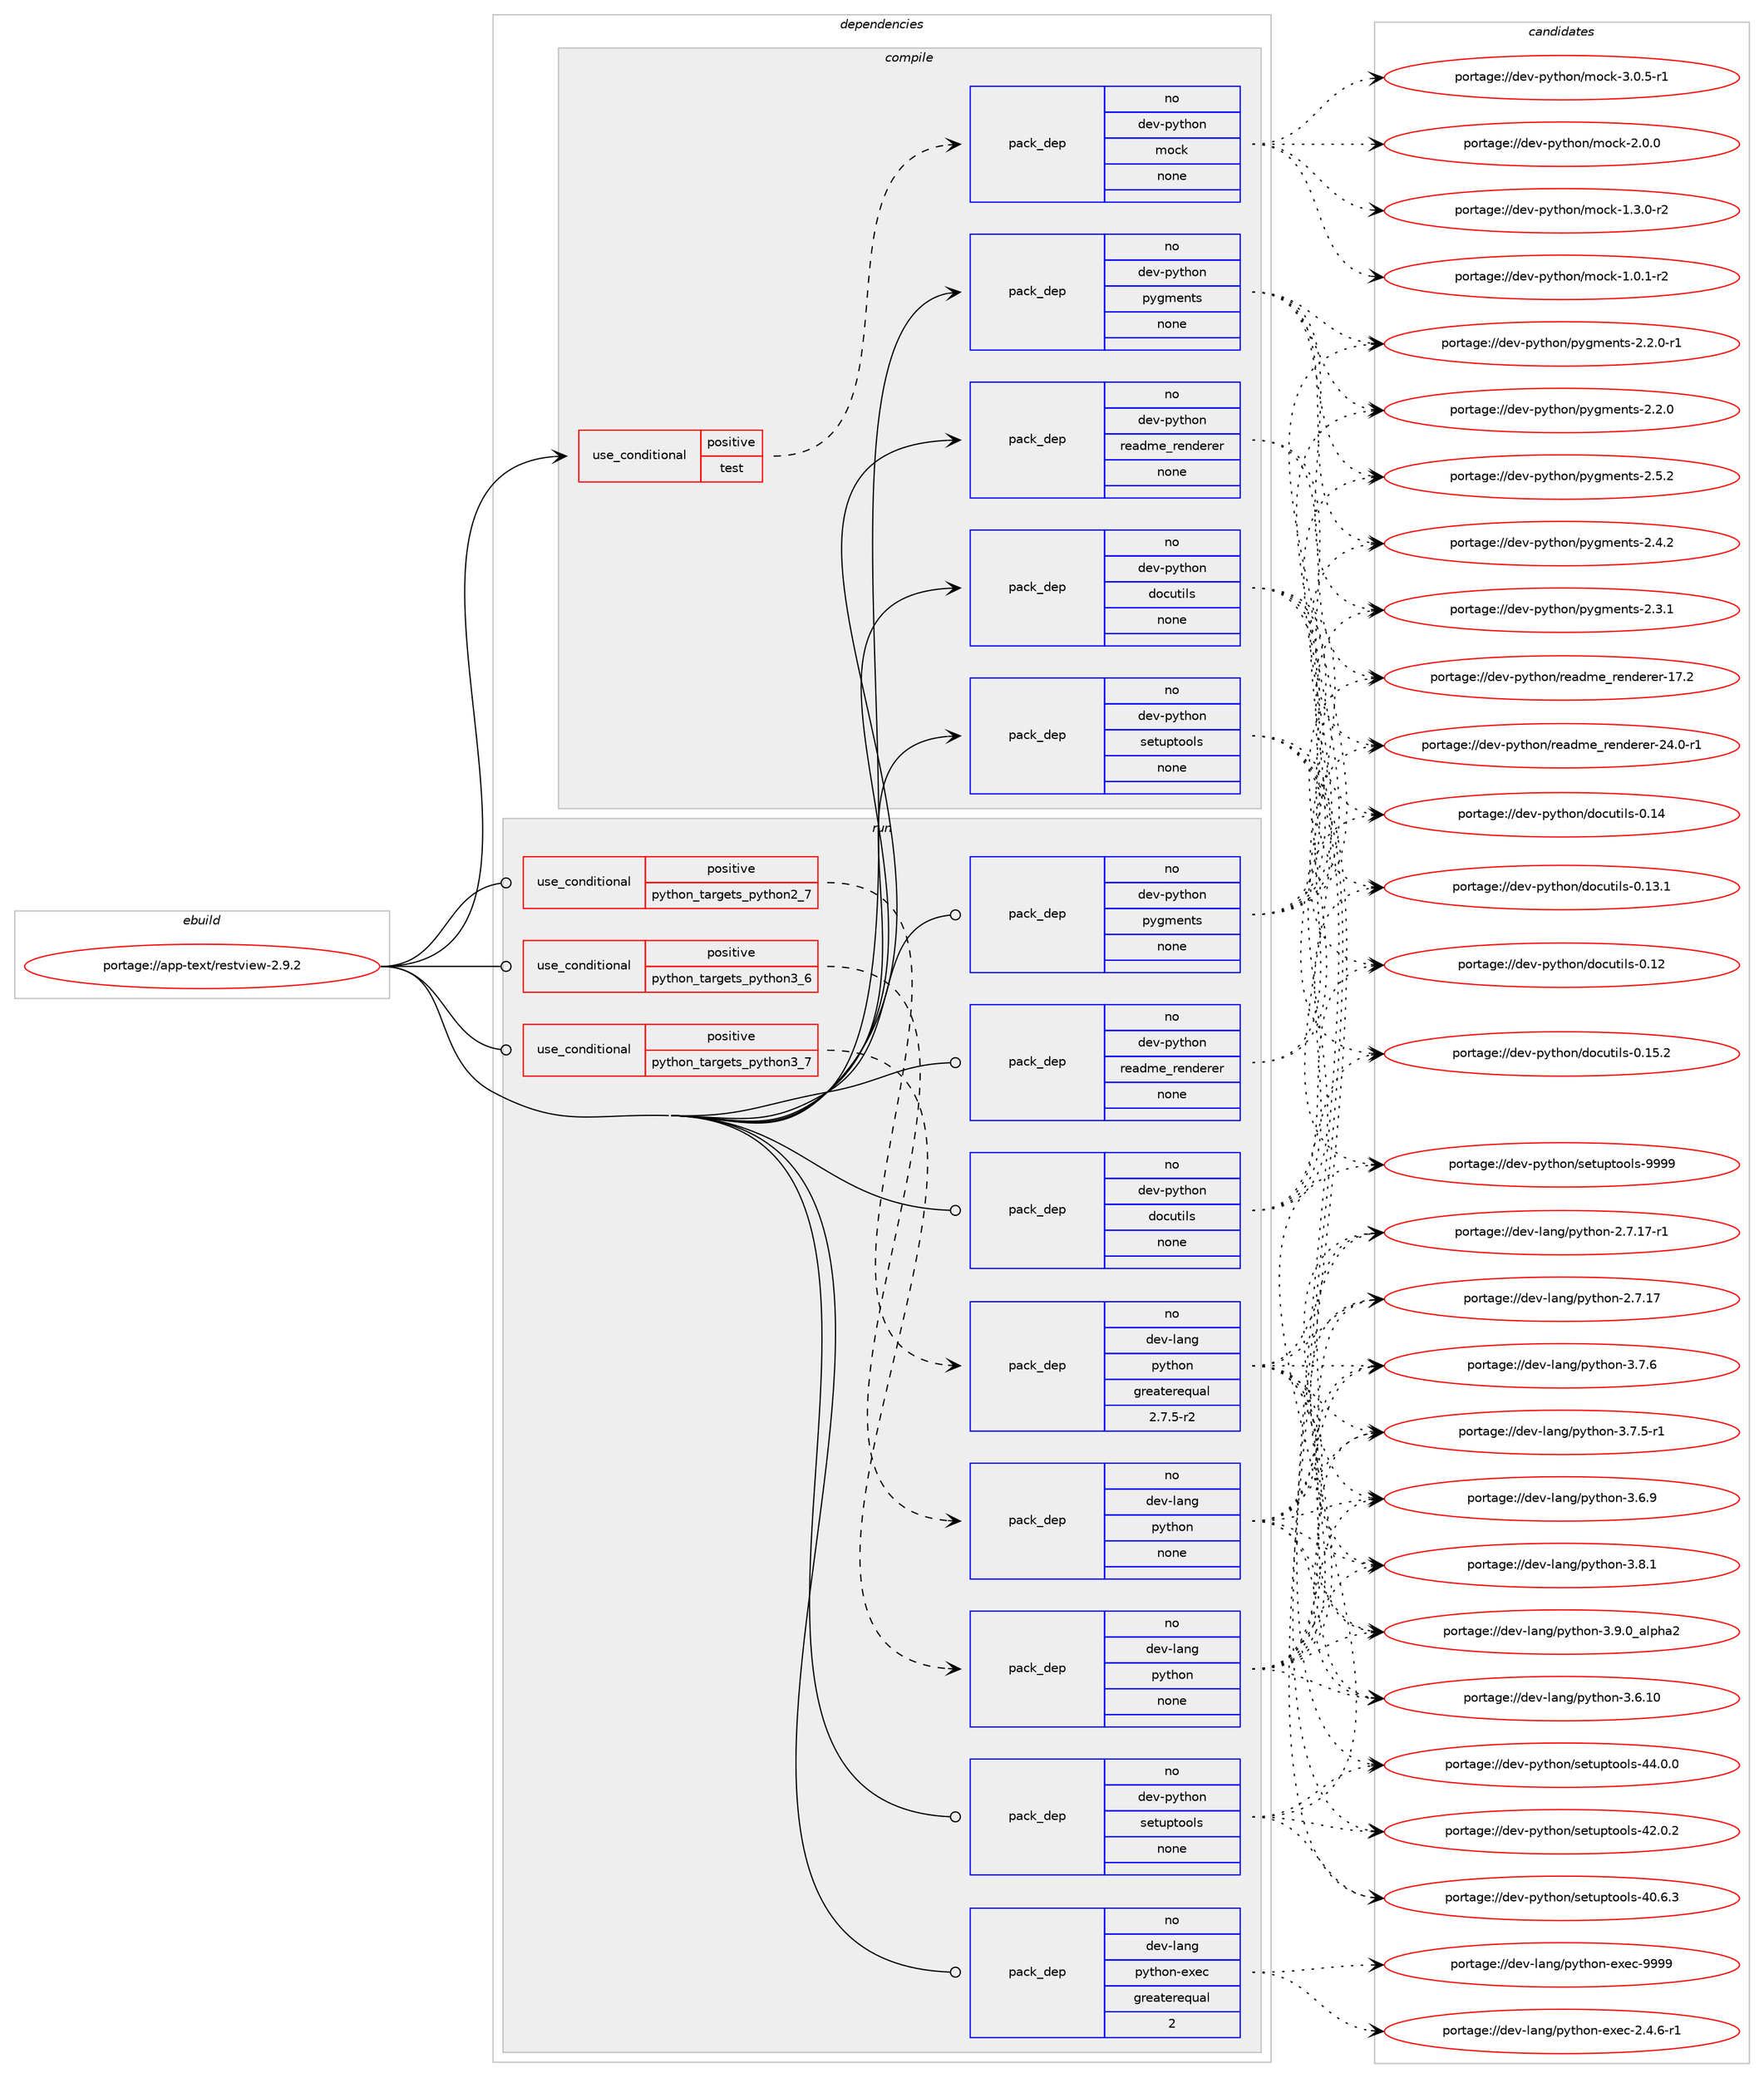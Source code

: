 digraph prolog {

# *************
# Graph options
# *************

newrank=true;
concentrate=true;
compound=true;
graph [rankdir=LR,fontname=Helvetica,fontsize=10,ranksep=1.5];#, ranksep=2.5, nodesep=0.2];
edge  [arrowhead=vee];
node  [fontname=Helvetica,fontsize=10];

# **********
# The ebuild
# **********

subgraph cluster_leftcol {
color=gray;
label=<<i>ebuild</i>>;
id [label="portage://app-text/restview-2.9.2", color=red, width=4, href="../app-text/restview-2.9.2.svg"];
}

# ****************
# The dependencies
# ****************

subgraph cluster_midcol {
color=gray;
label=<<i>dependencies</i>>;
subgraph cluster_compile {
fillcolor="#eeeeee";
style=filled;
label=<<i>compile</i>>;
subgraph cond139677 {
dependency593076 [label=<<TABLE BORDER="0" CELLBORDER="1" CELLSPACING="0" CELLPADDING="4"><TR><TD ROWSPAN="3" CELLPADDING="10">use_conditional</TD></TR><TR><TD>positive</TD></TR><TR><TD>test</TD></TR></TABLE>>, shape=none, color=red];
subgraph pack445495 {
dependency593077 [label=<<TABLE BORDER="0" CELLBORDER="1" CELLSPACING="0" CELLPADDING="4" WIDTH="220"><TR><TD ROWSPAN="6" CELLPADDING="30">pack_dep</TD></TR><TR><TD WIDTH="110">no</TD></TR><TR><TD>dev-python</TD></TR><TR><TD>mock</TD></TR><TR><TD>none</TD></TR><TR><TD></TD></TR></TABLE>>, shape=none, color=blue];
}
dependency593076:e -> dependency593077:w [weight=20,style="dashed",arrowhead="vee"];
}
id:e -> dependency593076:w [weight=20,style="solid",arrowhead="vee"];
subgraph pack445496 {
dependency593078 [label=<<TABLE BORDER="0" CELLBORDER="1" CELLSPACING="0" CELLPADDING="4" WIDTH="220"><TR><TD ROWSPAN="6" CELLPADDING="30">pack_dep</TD></TR><TR><TD WIDTH="110">no</TD></TR><TR><TD>dev-python</TD></TR><TR><TD>docutils</TD></TR><TR><TD>none</TD></TR><TR><TD></TD></TR></TABLE>>, shape=none, color=blue];
}
id:e -> dependency593078:w [weight=20,style="solid",arrowhead="vee"];
subgraph pack445497 {
dependency593079 [label=<<TABLE BORDER="0" CELLBORDER="1" CELLSPACING="0" CELLPADDING="4" WIDTH="220"><TR><TD ROWSPAN="6" CELLPADDING="30">pack_dep</TD></TR><TR><TD WIDTH="110">no</TD></TR><TR><TD>dev-python</TD></TR><TR><TD>pygments</TD></TR><TR><TD>none</TD></TR><TR><TD></TD></TR></TABLE>>, shape=none, color=blue];
}
id:e -> dependency593079:w [weight=20,style="solid",arrowhead="vee"];
subgraph pack445498 {
dependency593080 [label=<<TABLE BORDER="0" CELLBORDER="1" CELLSPACING="0" CELLPADDING="4" WIDTH="220"><TR><TD ROWSPAN="6" CELLPADDING="30">pack_dep</TD></TR><TR><TD WIDTH="110">no</TD></TR><TR><TD>dev-python</TD></TR><TR><TD>readme_renderer</TD></TR><TR><TD>none</TD></TR><TR><TD></TD></TR></TABLE>>, shape=none, color=blue];
}
id:e -> dependency593080:w [weight=20,style="solid",arrowhead="vee"];
subgraph pack445499 {
dependency593081 [label=<<TABLE BORDER="0" CELLBORDER="1" CELLSPACING="0" CELLPADDING="4" WIDTH="220"><TR><TD ROWSPAN="6" CELLPADDING="30">pack_dep</TD></TR><TR><TD WIDTH="110">no</TD></TR><TR><TD>dev-python</TD></TR><TR><TD>setuptools</TD></TR><TR><TD>none</TD></TR><TR><TD></TD></TR></TABLE>>, shape=none, color=blue];
}
id:e -> dependency593081:w [weight=20,style="solid",arrowhead="vee"];
}
subgraph cluster_compileandrun {
fillcolor="#eeeeee";
style=filled;
label=<<i>compile and run</i>>;
}
subgraph cluster_run {
fillcolor="#eeeeee";
style=filled;
label=<<i>run</i>>;
subgraph cond139678 {
dependency593082 [label=<<TABLE BORDER="0" CELLBORDER="1" CELLSPACING="0" CELLPADDING="4"><TR><TD ROWSPAN="3" CELLPADDING="10">use_conditional</TD></TR><TR><TD>positive</TD></TR><TR><TD>python_targets_python2_7</TD></TR></TABLE>>, shape=none, color=red];
subgraph pack445500 {
dependency593083 [label=<<TABLE BORDER="0" CELLBORDER="1" CELLSPACING="0" CELLPADDING="4" WIDTH="220"><TR><TD ROWSPAN="6" CELLPADDING="30">pack_dep</TD></TR><TR><TD WIDTH="110">no</TD></TR><TR><TD>dev-lang</TD></TR><TR><TD>python</TD></TR><TR><TD>greaterequal</TD></TR><TR><TD>2.7.5-r2</TD></TR></TABLE>>, shape=none, color=blue];
}
dependency593082:e -> dependency593083:w [weight=20,style="dashed",arrowhead="vee"];
}
id:e -> dependency593082:w [weight=20,style="solid",arrowhead="odot"];
subgraph cond139679 {
dependency593084 [label=<<TABLE BORDER="0" CELLBORDER="1" CELLSPACING="0" CELLPADDING="4"><TR><TD ROWSPAN="3" CELLPADDING="10">use_conditional</TD></TR><TR><TD>positive</TD></TR><TR><TD>python_targets_python3_6</TD></TR></TABLE>>, shape=none, color=red];
subgraph pack445501 {
dependency593085 [label=<<TABLE BORDER="0" CELLBORDER="1" CELLSPACING="0" CELLPADDING="4" WIDTH="220"><TR><TD ROWSPAN="6" CELLPADDING="30">pack_dep</TD></TR><TR><TD WIDTH="110">no</TD></TR><TR><TD>dev-lang</TD></TR><TR><TD>python</TD></TR><TR><TD>none</TD></TR><TR><TD></TD></TR></TABLE>>, shape=none, color=blue];
}
dependency593084:e -> dependency593085:w [weight=20,style="dashed",arrowhead="vee"];
}
id:e -> dependency593084:w [weight=20,style="solid",arrowhead="odot"];
subgraph cond139680 {
dependency593086 [label=<<TABLE BORDER="0" CELLBORDER="1" CELLSPACING="0" CELLPADDING="4"><TR><TD ROWSPAN="3" CELLPADDING="10">use_conditional</TD></TR><TR><TD>positive</TD></TR><TR><TD>python_targets_python3_7</TD></TR></TABLE>>, shape=none, color=red];
subgraph pack445502 {
dependency593087 [label=<<TABLE BORDER="0" CELLBORDER="1" CELLSPACING="0" CELLPADDING="4" WIDTH="220"><TR><TD ROWSPAN="6" CELLPADDING="30">pack_dep</TD></TR><TR><TD WIDTH="110">no</TD></TR><TR><TD>dev-lang</TD></TR><TR><TD>python</TD></TR><TR><TD>none</TD></TR><TR><TD></TD></TR></TABLE>>, shape=none, color=blue];
}
dependency593086:e -> dependency593087:w [weight=20,style="dashed",arrowhead="vee"];
}
id:e -> dependency593086:w [weight=20,style="solid",arrowhead="odot"];
subgraph pack445503 {
dependency593088 [label=<<TABLE BORDER="0" CELLBORDER="1" CELLSPACING="0" CELLPADDING="4" WIDTH="220"><TR><TD ROWSPAN="6" CELLPADDING="30">pack_dep</TD></TR><TR><TD WIDTH="110">no</TD></TR><TR><TD>dev-lang</TD></TR><TR><TD>python-exec</TD></TR><TR><TD>greaterequal</TD></TR><TR><TD>2</TD></TR></TABLE>>, shape=none, color=blue];
}
id:e -> dependency593088:w [weight=20,style="solid",arrowhead="odot"];
subgraph pack445504 {
dependency593089 [label=<<TABLE BORDER="0" CELLBORDER="1" CELLSPACING="0" CELLPADDING="4" WIDTH="220"><TR><TD ROWSPAN="6" CELLPADDING="30">pack_dep</TD></TR><TR><TD WIDTH="110">no</TD></TR><TR><TD>dev-python</TD></TR><TR><TD>docutils</TD></TR><TR><TD>none</TD></TR><TR><TD></TD></TR></TABLE>>, shape=none, color=blue];
}
id:e -> dependency593089:w [weight=20,style="solid",arrowhead="odot"];
subgraph pack445505 {
dependency593090 [label=<<TABLE BORDER="0" CELLBORDER="1" CELLSPACING="0" CELLPADDING="4" WIDTH="220"><TR><TD ROWSPAN="6" CELLPADDING="30">pack_dep</TD></TR><TR><TD WIDTH="110">no</TD></TR><TR><TD>dev-python</TD></TR><TR><TD>pygments</TD></TR><TR><TD>none</TD></TR><TR><TD></TD></TR></TABLE>>, shape=none, color=blue];
}
id:e -> dependency593090:w [weight=20,style="solid",arrowhead="odot"];
subgraph pack445506 {
dependency593091 [label=<<TABLE BORDER="0" CELLBORDER="1" CELLSPACING="0" CELLPADDING="4" WIDTH="220"><TR><TD ROWSPAN="6" CELLPADDING="30">pack_dep</TD></TR><TR><TD WIDTH="110">no</TD></TR><TR><TD>dev-python</TD></TR><TR><TD>readme_renderer</TD></TR><TR><TD>none</TD></TR><TR><TD></TD></TR></TABLE>>, shape=none, color=blue];
}
id:e -> dependency593091:w [weight=20,style="solid",arrowhead="odot"];
subgraph pack445507 {
dependency593092 [label=<<TABLE BORDER="0" CELLBORDER="1" CELLSPACING="0" CELLPADDING="4" WIDTH="220"><TR><TD ROWSPAN="6" CELLPADDING="30">pack_dep</TD></TR><TR><TD WIDTH="110">no</TD></TR><TR><TD>dev-python</TD></TR><TR><TD>setuptools</TD></TR><TR><TD>none</TD></TR><TR><TD></TD></TR></TABLE>>, shape=none, color=blue];
}
id:e -> dependency593092:w [weight=20,style="solid",arrowhead="odot"];
}
}

# **************
# The candidates
# **************

subgraph cluster_choices {
rank=same;
color=gray;
label=<<i>candidates</i>>;

subgraph choice445495 {
color=black;
nodesep=1;
choice1001011184511212111610411111047109111991074551464846534511449 [label="portage://dev-python/mock-3.0.5-r1", color=red, width=4,href="../dev-python/mock-3.0.5-r1.svg"];
choice100101118451121211161041111104710911199107455046484648 [label="portage://dev-python/mock-2.0.0", color=red, width=4,href="../dev-python/mock-2.0.0.svg"];
choice1001011184511212111610411111047109111991074549465146484511450 [label="portage://dev-python/mock-1.3.0-r2", color=red, width=4,href="../dev-python/mock-1.3.0-r2.svg"];
choice1001011184511212111610411111047109111991074549464846494511450 [label="portage://dev-python/mock-1.0.1-r2", color=red, width=4,href="../dev-python/mock-1.0.1-r2.svg"];
dependency593077:e -> choice1001011184511212111610411111047109111991074551464846534511449:w [style=dotted,weight="100"];
dependency593077:e -> choice100101118451121211161041111104710911199107455046484648:w [style=dotted,weight="100"];
dependency593077:e -> choice1001011184511212111610411111047109111991074549465146484511450:w [style=dotted,weight="100"];
dependency593077:e -> choice1001011184511212111610411111047109111991074549464846494511450:w [style=dotted,weight="100"];
}
subgraph choice445496 {
color=black;
nodesep=1;
choice10010111845112121116104111110471001119911711610510811545484649534650 [label="portage://dev-python/docutils-0.15.2", color=red, width=4,href="../dev-python/docutils-0.15.2.svg"];
choice1001011184511212111610411111047100111991171161051081154548464952 [label="portage://dev-python/docutils-0.14", color=red, width=4,href="../dev-python/docutils-0.14.svg"];
choice10010111845112121116104111110471001119911711610510811545484649514649 [label="portage://dev-python/docutils-0.13.1", color=red, width=4,href="../dev-python/docutils-0.13.1.svg"];
choice1001011184511212111610411111047100111991171161051081154548464950 [label="portage://dev-python/docutils-0.12", color=red, width=4,href="../dev-python/docutils-0.12.svg"];
dependency593078:e -> choice10010111845112121116104111110471001119911711610510811545484649534650:w [style=dotted,weight="100"];
dependency593078:e -> choice1001011184511212111610411111047100111991171161051081154548464952:w [style=dotted,weight="100"];
dependency593078:e -> choice10010111845112121116104111110471001119911711610510811545484649514649:w [style=dotted,weight="100"];
dependency593078:e -> choice1001011184511212111610411111047100111991171161051081154548464950:w [style=dotted,weight="100"];
}
subgraph choice445497 {
color=black;
nodesep=1;
choice1001011184511212111610411111047112121103109101110116115455046534650 [label="portage://dev-python/pygments-2.5.2", color=red, width=4,href="../dev-python/pygments-2.5.2.svg"];
choice1001011184511212111610411111047112121103109101110116115455046524650 [label="portage://dev-python/pygments-2.4.2", color=red, width=4,href="../dev-python/pygments-2.4.2.svg"];
choice1001011184511212111610411111047112121103109101110116115455046514649 [label="portage://dev-python/pygments-2.3.1", color=red, width=4,href="../dev-python/pygments-2.3.1.svg"];
choice10010111845112121116104111110471121211031091011101161154550465046484511449 [label="portage://dev-python/pygments-2.2.0-r1", color=red, width=4,href="../dev-python/pygments-2.2.0-r1.svg"];
choice1001011184511212111610411111047112121103109101110116115455046504648 [label="portage://dev-python/pygments-2.2.0", color=red, width=4,href="../dev-python/pygments-2.2.0.svg"];
dependency593079:e -> choice1001011184511212111610411111047112121103109101110116115455046534650:w [style=dotted,weight="100"];
dependency593079:e -> choice1001011184511212111610411111047112121103109101110116115455046524650:w [style=dotted,weight="100"];
dependency593079:e -> choice1001011184511212111610411111047112121103109101110116115455046514649:w [style=dotted,weight="100"];
dependency593079:e -> choice10010111845112121116104111110471121211031091011101161154550465046484511449:w [style=dotted,weight="100"];
dependency593079:e -> choice1001011184511212111610411111047112121103109101110116115455046504648:w [style=dotted,weight="100"];
}
subgraph choice445498 {
color=black;
nodesep=1;
choice1001011184511212111610411111047114101971001091019511410111010010111410111445505246484511449 [label="portage://dev-python/readme_renderer-24.0-r1", color=red, width=4,href="../dev-python/readme_renderer-24.0-r1.svg"];
choice100101118451121211161041111104711410197100109101951141011101001011141011144549554650 [label="portage://dev-python/readme_renderer-17.2", color=red, width=4,href="../dev-python/readme_renderer-17.2.svg"];
dependency593080:e -> choice1001011184511212111610411111047114101971001091019511410111010010111410111445505246484511449:w [style=dotted,weight="100"];
dependency593080:e -> choice100101118451121211161041111104711410197100109101951141011101001011141011144549554650:w [style=dotted,weight="100"];
}
subgraph choice445499 {
color=black;
nodesep=1;
choice10010111845112121116104111110471151011161171121161111111081154557575757 [label="portage://dev-python/setuptools-9999", color=red, width=4,href="../dev-python/setuptools-9999.svg"];
choice100101118451121211161041111104711510111611711211611111110811545525246484648 [label="portage://dev-python/setuptools-44.0.0", color=red, width=4,href="../dev-python/setuptools-44.0.0.svg"];
choice100101118451121211161041111104711510111611711211611111110811545525046484650 [label="portage://dev-python/setuptools-42.0.2", color=red, width=4,href="../dev-python/setuptools-42.0.2.svg"];
choice100101118451121211161041111104711510111611711211611111110811545524846544651 [label="portage://dev-python/setuptools-40.6.3", color=red, width=4,href="../dev-python/setuptools-40.6.3.svg"];
dependency593081:e -> choice10010111845112121116104111110471151011161171121161111111081154557575757:w [style=dotted,weight="100"];
dependency593081:e -> choice100101118451121211161041111104711510111611711211611111110811545525246484648:w [style=dotted,weight="100"];
dependency593081:e -> choice100101118451121211161041111104711510111611711211611111110811545525046484650:w [style=dotted,weight="100"];
dependency593081:e -> choice100101118451121211161041111104711510111611711211611111110811545524846544651:w [style=dotted,weight="100"];
}
subgraph choice445500 {
color=black;
nodesep=1;
choice10010111845108971101034711212111610411111045514657464895971081121049750 [label="portage://dev-lang/python-3.9.0_alpha2", color=red, width=4,href="../dev-lang/python-3.9.0_alpha2.svg"];
choice100101118451089711010347112121116104111110455146564649 [label="portage://dev-lang/python-3.8.1", color=red, width=4,href="../dev-lang/python-3.8.1.svg"];
choice100101118451089711010347112121116104111110455146554654 [label="portage://dev-lang/python-3.7.6", color=red, width=4,href="../dev-lang/python-3.7.6.svg"];
choice1001011184510897110103471121211161041111104551465546534511449 [label="portage://dev-lang/python-3.7.5-r1", color=red, width=4,href="../dev-lang/python-3.7.5-r1.svg"];
choice100101118451089711010347112121116104111110455146544657 [label="portage://dev-lang/python-3.6.9", color=red, width=4,href="../dev-lang/python-3.6.9.svg"];
choice10010111845108971101034711212111610411111045514654464948 [label="portage://dev-lang/python-3.6.10", color=red, width=4,href="../dev-lang/python-3.6.10.svg"];
choice100101118451089711010347112121116104111110455046554649554511449 [label="portage://dev-lang/python-2.7.17-r1", color=red, width=4,href="../dev-lang/python-2.7.17-r1.svg"];
choice10010111845108971101034711212111610411111045504655464955 [label="portage://dev-lang/python-2.7.17", color=red, width=4,href="../dev-lang/python-2.7.17.svg"];
dependency593083:e -> choice10010111845108971101034711212111610411111045514657464895971081121049750:w [style=dotted,weight="100"];
dependency593083:e -> choice100101118451089711010347112121116104111110455146564649:w [style=dotted,weight="100"];
dependency593083:e -> choice100101118451089711010347112121116104111110455146554654:w [style=dotted,weight="100"];
dependency593083:e -> choice1001011184510897110103471121211161041111104551465546534511449:w [style=dotted,weight="100"];
dependency593083:e -> choice100101118451089711010347112121116104111110455146544657:w [style=dotted,weight="100"];
dependency593083:e -> choice10010111845108971101034711212111610411111045514654464948:w [style=dotted,weight="100"];
dependency593083:e -> choice100101118451089711010347112121116104111110455046554649554511449:w [style=dotted,weight="100"];
dependency593083:e -> choice10010111845108971101034711212111610411111045504655464955:w [style=dotted,weight="100"];
}
subgraph choice445501 {
color=black;
nodesep=1;
choice10010111845108971101034711212111610411111045514657464895971081121049750 [label="portage://dev-lang/python-3.9.0_alpha2", color=red, width=4,href="../dev-lang/python-3.9.0_alpha2.svg"];
choice100101118451089711010347112121116104111110455146564649 [label="portage://dev-lang/python-3.8.1", color=red, width=4,href="../dev-lang/python-3.8.1.svg"];
choice100101118451089711010347112121116104111110455146554654 [label="portage://dev-lang/python-3.7.6", color=red, width=4,href="../dev-lang/python-3.7.6.svg"];
choice1001011184510897110103471121211161041111104551465546534511449 [label="portage://dev-lang/python-3.7.5-r1", color=red, width=4,href="../dev-lang/python-3.7.5-r1.svg"];
choice100101118451089711010347112121116104111110455146544657 [label="portage://dev-lang/python-3.6.9", color=red, width=4,href="../dev-lang/python-3.6.9.svg"];
choice10010111845108971101034711212111610411111045514654464948 [label="portage://dev-lang/python-3.6.10", color=red, width=4,href="../dev-lang/python-3.6.10.svg"];
choice100101118451089711010347112121116104111110455046554649554511449 [label="portage://dev-lang/python-2.7.17-r1", color=red, width=4,href="../dev-lang/python-2.7.17-r1.svg"];
choice10010111845108971101034711212111610411111045504655464955 [label="portage://dev-lang/python-2.7.17", color=red, width=4,href="../dev-lang/python-2.7.17.svg"];
dependency593085:e -> choice10010111845108971101034711212111610411111045514657464895971081121049750:w [style=dotted,weight="100"];
dependency593085:e -> choice100101118451089711010347112121116104111110455146564649:w [style=dotted,weight="100"];
dependency593085:e -> choice100101118451089711010347112121116104111110455146554654:w [style=dotted,weight="100"];
dependency593085:e -> choice1001011184510897110103471121211161041111104551465546534511449:w [style=dotted,weight="100"];
dependency593085:e -> choice100101118451089711010347112121116104111110455146544657:w [style=dotted,weight="100"];
dependency593085:e -> choice10010111845108971101034711212111610411111045514654464948:w [style=dotted,weight="100"];
dependency593085:e -> choice100101118451089711010347112121116104111110455046554649554511449:w [style=dotted,weight="100"];
dependency593085:e -> choice10010111845108971101034711212111610411111045504655464955:w [style=dotted,weight="100"];
}
subgraph choice445502 {
color=black;
nodesep=1;
choice10010111845108971101034711212111610411111045514657464895971081121049750 [label="portage://dev-lang/python-3.9.0_alpha2", color=red, width=4,href="../dev-lang/python-3.9.0_alpha2.svg"];
choice100101118451089711010347112121116104111110455146564649 [label="portage://dev-lang/python-3.8.1", color=red, width=4,href="../dev-lang/python-3.8.1.svg"];
choice100101118451089711010347112121116104111110455146554654 [label="portage://dev-lang/python-3.7.6", color=red, width=4,href="../dev-lang/python-3.7.6.svg"];
choice1001011184510897110103471121211161041111104551465546534511449 [label="portage://dev-lang/python-3.7.5-r1", color=red, width=4,href="../dev-lang/python-3.7.5-r1.svg"];
choice100101118451089711010347112121116104111110455146544657 [label="portage://dev-lang/python-3.6.9", color=red, width=4,href="../dev-lang/python-3.6.9.svg"];
choice10010111845108971101034711212111610411111045514654464948 [label="portage://dev-lang/python-3.6.10", color=red, width=4,href="../dev-lang/python-3.6.10.svg"];
choice100101118451089711010347112121116104111110455046554649554511449 [label="portage://dev-lang/python-2.7.17-r1", color=red, width=4,href="../dev-lang/python-2.7.17-r1.svg"];
choice10010111845108971101034711212111610411111045504655464955 [label="portage://dev-lang/python-2.7.17", color=red, width=4,href="../dev-lang/python-2.7.17.svg"];
dependency593087:e -> choice10010111845108971101034711212111610411111045514657464895971081121049750:w [style=dotted,weight="100"];
dependency593087:e -> choice100101118451089711010347112121116104111110455146564649:w [style=dotted,weight="100"];
dependency593087:e -> choice100101118451089711010347112121116104111110455146554654:w [style=dotted,weight="100"];
dependency593087:e -> choice1001011184510897110103471121211161041111104551465546534511449:w [style=dotted,weight="100"];
dependency593087:e -> choice100101118451089711010347112121116104111110455146544657:w [style=dotted,weight="100"];
dependency593087:e -> choice10010111845108971101034711212111610411111045514654464948:w [style=dotted,weight="100"];
dependency593087:e -> choice100101118451089711010347112121116104111110455046554649554511449:w [style=dotted,weight="100"];
dependency593087:e -> choice10010111845108971101034711212111610411111045504655464955:w [style=dotted,weight="100"];
}
subgraph choice445503 {
color=black;
nodesep=1;
choice10010111845108971101034711212111610411111045101120101994557575757 [label="portage://dev-lang/python-exec-9999", color=red, width=4,href="../dev-lang/python-exec-9999.svg"];
choice10010111845108971101034711212111610411111045101120101994550465246544511449 [label="portage://dev-lang/python-exec-2.4.6-r1", color=red, width=4,href="../dev-lang/python-exec-2.4.6-r1.svg"];
dependency593088:e -> choice10010111845108971101034711212111610411111045101120101994557575757:w [style=dotted,weight="100"];
dependency593088:e -> choice10010111845108971101034711212111610411111045101120101994550465246544511449:w [style=dotted,weight="100"];
}
subgraph choice445504 {
color=black;
nodesep=1;
choice10010111845112121116104111110471001119911711610510811545484649534650 [label="portage://dev-python/docutils-0.15.2", color=red, width=4,href="../dev-python/docutils-0.15.2.svg"];
choice1001011184511212111610411111047100111991171161051081154548464952 [label="portage://dev-python/docutils-0.14", color=red, width=4,href="../dev-python/docutils-0.14.svg"];
choice10010111845112121116104111110471001119911711610510811545484649514649 [label="portage://dev-python/docutils-0.13.1", color=red, width=4,href="../dev-python/docutils-0.13.1.svg"];
choice1001011184511212111610411111047100111991171161051081154548464950 [label="portage://dev-python/docutils-0.12", color=red, width=4,href="../dev-python/docutils-0.12.svg"];
dependency593089:e -> choice10010111845112121116104111110471001119911711610510811545484649534650:w [style=dotted,weight="100"];
dependency593089:e -> choice1001011184511212111610411111047100111991171161051081154548464952:w [style=dotted,weight="100"];
dependency593089:e -> choice10010111845112121116104111110471001119911711610510811545484649514649:w [style=dotted,weight="100"];
dependency593089:e -> choice1001011184511212111610411111047100111991171161051081154548464950:w [style=dotted,weight="100"];
}
subgraph choice445505 {
color=black;
nodesep=1;
choice1001011184511212111610411111047112121103109101110116115455046534650 [label="portage://dev-python/pygments-2.5.2", color=red, width=4,href="../dev-python/pygments-2.5.2.svg"];
choice1001011184511212111610411111047112121103109101110116115455046524650 [label="portage://dev-python/pygments-2.4.2", color=red, width=4,href="../dev-python/pygments-2.4.2.svg"];
choice1001011184511212111610411111047112121103109101110116115455046514649 [label="portage://dev-python/pygments-2.3.1", color=red, width=4,href="../dev-python/pygments-2.3.1.svg"];
choice10010111845112121116104111110471121211031091011101161154550465046484511449 [label="portage://dev-python/pygments-2.2.0-r1", color=red, width=4,href="../dev-python/pygments-2.2.0-r1.svg"];
choice1001011184511212111610411111047112121103109101110116115455046504648 [label="portage://dev-python/pygments-2.2.0", color=red, width=4,href="../dev-python/pygments-2.2.0.svg"];
dependency593090:e -> choice1001011184511212111610411111047112121103109101110116115455046534650:w [style=dotted,weight="100"];
dependency593090:e -> choice1001011184511212111610411111047112121103109101110116115455046524650:w [style=dotted,weight="100"];
dependency593090:e -> choice1001011184511212111610411111047112121103109101110116115455046514649:w [style=dotted,weight="100"];
dependency593090:e -> choice10010111845112121116104111110471121211031091011101161154550465046484511449:w [style=dotted,weight="100"];
dependency593090:e -> choice1001011184511212111610411111047112121103109101110116115455046504648:w [style=dotted,weight="100"];
}
subgraph choice445506 {
color=black;
nodesep=1;
choice1001011184511212111610411111047114101971001091019511410111010010111410111445505246484511449 [label="portage://dev-python/readme_renderer-24.0-r1", color=red, width=4,href="../dev-python/readme_renderer-24.0-r1.svg"];
choice100101118451121211161041111104711410197100109101951141011101001011141011144549554650 [label="portage://dev-python/readme_renderer-17.2", color=red, width=4,href="../dev-python/readme_renderer-17.2.svg"];
dependency593091:e -> choice1001011184511212111610411111047114101971001091019511410111010010111410111445505246484511449:w [style=dotted,weight="100"];
dependency593091:e -> choice100101118451121211161041111104711410197100109101951141011101001011141011144549554650:w [style=dotted,weight="100"];
}
subgraph choice445507 {
color=black;
nodesep=1;
choice10010111845112121116104111110471151011161171121161111111081154557575757 [label="portage://dev-python/setuptools-9999", color=red, width=4,href="../dev-python/setuptools-9999.svg"];
choice100101118451121211161041111104711510111611711211611111110811545525246484648 [label="portage://dev-python/setuptools-44.0.0", color=red, width=4,href="../dev-python/setuptools-44.0.0.svg"];
choice100101118451121211161041111104711510111611711211611111110811545525046484650 [label="portage://dev-python/setuptools-42.0.2", color=red, width=4,href="../dev-python/setuptools-42.0.2.svg"];
choice100101118451121211161041111104711510111611711211611111110811545524846544651 [label="portage://dev-python/setuptools-40.6.3", color=red, width=4,href="../dev-python/setuptools-40.6.3.svg"];
dependency593092:e -> choice10010111845112121116104111110471151011161171121161111111081154557575757:w [style=dotted,weight="100"];
dependency593092:e -> choice100101118451121211161041111104711510111611711211611111110811545525246484648:w [style=dotted,weight="100"];
dependency593092:e -> choice100101118451121211161041111104711510111611711211611111110811545525046484650:w [style=dotted,weight="100"];
dependency593092:e -> choice100101118451121211161041111104711510111611711211611111110811545524846544651:w [style=dotted,weight="100"];
}
}

}
